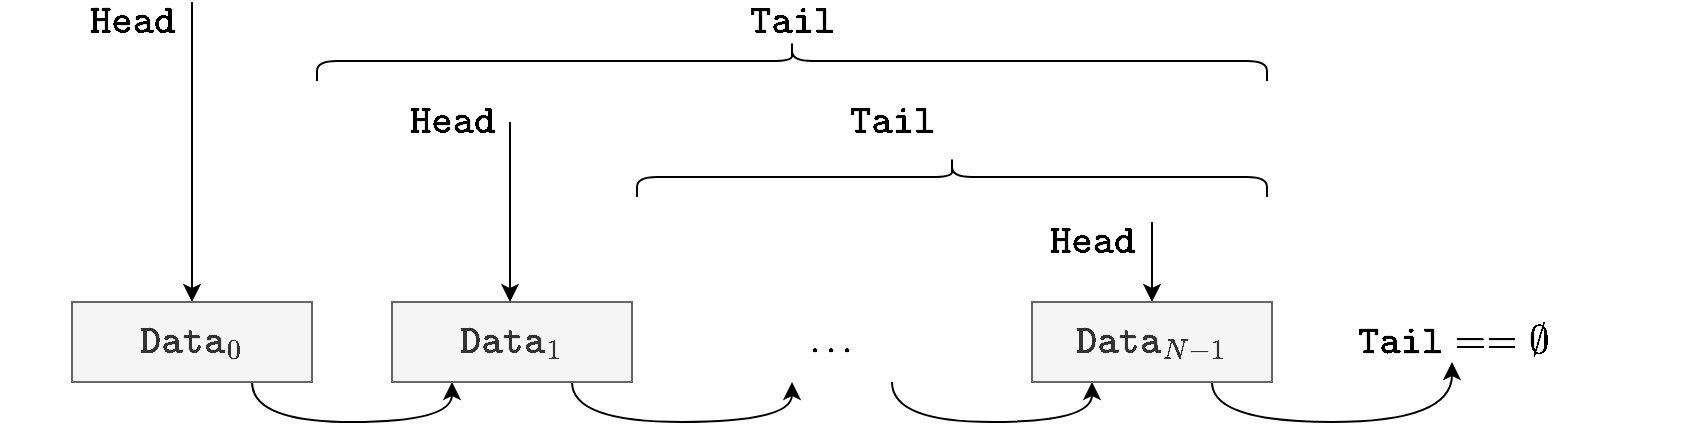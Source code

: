 <mxfile version="12.2.9" type="device" pages="1"><diagram id="jcBlVcx7UHJXccxNMD8f" name="Page-1"><mxGraphModel dx="868" dy="1567" grid="1" gridSize="10" guides="1" tooltips="1" connect="1" arrows="1" fold="1" page="1" pageScale="1" pageWidth="850" pageHeight="1100" math="1" shadow="0"><root><mxCell id="0"/><mxCell id="1" parent="0"/><mxCell id="7qoxJvFl9t-ttFttfD_L-3" style="edgeStyle=orthogonalEdgeStyle;rounded=0;orthogonalLoop=1;jettySize=auto;html=1;exitX=0.75;exitY=1;exitDx=0;exitDy=0;entryX=0.25;entryY=1;entryDx=0;entryDy=0;curved=1;" edge="1" parent="1" source="7qoxJvFl9t-ttFttfD_L-1" target="7qoxJvFl9t-ttFttfD_L-2"><mxGeometry relative="1" as="geometry"/></mxCell><mxCell id="7qoxJvFl9t-ttFttfD_L-9" style="edgeStyle=orthogonalEdgeStyle;curved=1;rounded=0;orthogonalLoop=1;jettySize=auto;html=1;exitX=0.5;exitY=0;exitDx=0;exitDy=0;startArrow=classic;startFill=1;endArrow=none;endFill=0;" edge="1" parent="1" source="7qoxJvFl9t-ttFttfD_L-1"><mxGeometry relative="1" as="geometry"><mxPoint x="180" y="-30" as="targetPoint"/></mxGeometry></mxCell><mxCell id="7qoxJvFl9t-ttFttfD_L-1" value="&lt;font style=&quot;font-size: 17px&quot;&gt;$$\texttt{Data}_{0}$$&lt;/font&gt;" style="rounded=0;whiteSpace=wrap;html=1;fillColor=#f5f5f5;strokeColor=#666666;fontColor=#333333;" vertex="1" parent="1"><mxGeometry x="120" y="120" width="120" height="40" as="geometry"/></mxCell><mxCell id="7qoxJvFl9t-ttFttfD_L-5" style="edgeStyle=orthogonalEdgeStyle;curved=1;rounded=0;orthogonalLoop=1;jettySize=auto;html=1;exitX=0.75;exitY=1;exitDx=0;exitDy=0;" edge="1" parent="1" source="7qoxJvFl9t-ttFttfD_L-2"><mxGeometry relative="1" as="geometry"><mxPoint x="480" y="160" as="targetPoint"/><Array as="points"><mxPoint x="370" y="180"/><mxPoint x="480" y="180"/></Array></mxGeometry></mxCell><mxCell id="7qoxJvFl9t-ttFttfD_L-2" value="&lt;font style=&quot;font-size: 17px&quot;&gt;$$\texttt{Data}_{1}$$&lt;/font&gt;" style="rounded=0;whiteSpace=wrap;html=1;fillColor=#f5f5f5;strokeColor=#666666;fontColor=#333333;" vertex="1" parent="1"><mxGeometry x="280" y="120" width="120" height="40" as="geometry"/></mxCell><mxCell id="7qoxJvFl9t-ttFttfD_L-8" style="edgeStyle=orthogonalEdgeStyle;curved=1;rounded=0;orthogonalLoop=1;jettySize=auto;html=1;exitX=0.75;exitY=1;exitDx=0;exitDy=0;entryX=0.25;entryY=1;entryDx=0;entryDy=0;" edge="1" parent="1" target="7qoxJvFl9t-ttFttfD_L-7"><mxGeometry relative="1" as="geometry"><mxPoint x="530" y="160" as="sourcePoint"/><Array as="points"><mxPoint x="530" y="180"/><mxPoint x="630" y="180"/></Array></mxGeometry></mxCell><mxCell id="7qoxJvFl9t-ttFttfD_L-17" style="edgeStyle=orthogonalEdgeStyle;curved=1;rounded=0;orthogonalLoop=1;jettySize=auto;html=1;exitX=0.5;exitY=0;exitDx=0;exitDy=0;startArrow=classic;startFill=1;endArrow=none;endFill=0;" edge="1" parent="1" source="7qoxJvFl9t-ttFttfD_L-7"><mxGeometry relative="1" as="geometry"><mxPoint x="660" y="80" as="targetPoint"/></mxGeometry></mxCell><mxCell id="7qoxJvFl9t-ttFttfD_L-31" style="edgeStyle=orthogonalEdgeStyle;curved=1;rounded=0;orthogonalLoop=1;jettySize=auto;html=1;exitX=0.75;exitY=1;exitDx=0;exitDy=0;startArrow=none;startFill=0;endArrow=classic;endFill=1;" edge="1" parent="1" source="7qoxJvFl9t-ttFttfD_L-7" target="7qoxJvFl9t-ttFttfD_L-30"><mxGeometry relative="1" as="geometry"/></mxCell><mxCell id="7qoxJvFl9t-ttFttfD_L-7" value="&lt;font style=&quot;font-size: 17px&quot;&gt;$$\texttt{Data}_{N-1}$$&lt;/font&gt;" style="rounded=0;whiteSpace=wrap;html=1;fillColor=#f5f5f5;strokeColor=#666666;fontColor=#333333;" vertex="1" parent="1"><mxGeometry x="600" y="120" width="120" height="40" as="geometry"/></mxCell><mxCell id="7qoxJvFl9t-ttFttfD_L-10" value="&lt;font style=&quot;font-size: 15px&quot;&gt;$$\dotsc$$&lt;/font&gt;" style="text;html=1;strokeColor=none;fillColor=none;align=center;verticalAlign=middle;whiteSpace=wrap;rounded=0;" vertex="1" parent="1"><mxGeometry x="480" y="130" width="40" height="20" as="geometry"/></mxCell><mxCell id="7qoxJvFl9t-ttFttfD_L-12" value="&lt;font style=&quot;font-size: 17px&quot;&gt;$$\texttt{Head}$$&lt;/font&gt;" style="text;html=1;strokeColor=none;fillColor=none;align=center;verticalAlign=middle;whiteSpace=wrap;rounded=0;" vertex="1" parent="1"><mxGeometry x="130" y="-30" width="40" height="20" as="geometry"/></mxCell><mxCell id="7qoxJvFl9t-ttFttfD_L-13" style="edgeStyle=orthogonalEdgeStyle;curved=1;rounded=0;orthogonalLoop=1;jettySize=auto;html=1;exitX=0.5;exitY=0;exitDx=0;exitDy=0;startArrow=classic;startFill=1;endArrow=none;endFill=0;" edge="1" parent="1"><mxGeometry relative="1" as="geometry"><mxPoint x="339" y="30" as="targetPoint"/><mxPoint x="339" y="120" as="sourcePoint"/></mxGeometry></mxCell><mxCell id="7qoxJvFl9t-ttFttfD_L-14" value="&lt;font style=&quot;font-size: 17px&quot;&gt;$$\texttt{Head}$$&lt;/font&gt;" style="text;html=1;strokeColor=none;fillColor=none;align=center;verticalAlign=middle;whiteSpace=wrap;rounded=0;" vertex="1" parent="1"><mxGeometry x="290" y="20" width="40" height="20" as="geometry"/></mxCell><mxCell id="7qoxJvFl9t-ttFttfD_L-15" value="&lt;font style=&quot;font-size: 17px&quot;&gt;$$\texttt{Head}$$&lt;/font&gt;" style="text;html=1;strokeColor=none;fillColor=none;align=center;verticalAlign=middle;whiteSpace=wrap;rounded=0;" vertex="1" parent="1"><mxGeometry x="610" y="80" width="40" height="20" as="geometry"/></mxCell><mxCell id="7qoxJvFl9t-ttFttfD_L-20" value="" style="shape=curlyBracket;whiteSpace=wrap;html=1;rounded=1;rotation=90;" vertex="1" parent="1"><mxGeometry x="470" y="-238" width="20" height="475" as="geometry"/></mxCell><mxCell id="7qoxJvFl9t-ttFttfD_L-24" value="&lt;font style=&quot;font-size: 17px&quot;&gt;$$\texttt{Tail}$$&lt;/font&gt;" style="text;html=1;strokeColor=none;fillColor=none;align=center;verticalAlign=middle;whiteSpace=wrap;rounded=0;" vertex="1" parent="1"><mxGeometry x="460" y="-30" width="40" height="20" as="geometry"/></mxCell><mxCell id="7qoxJvFl9t-ttFttfD_L-25" value="" style="shape=curlyBracket;whiteSpace=wrap;html=1;rounded=1;rotation=90;" vertex="1" parent="1"><mxGeometry x="550" y="-100" width="20" height="315" as="geometry"/></mxCell><mxCell id="7qoxJvFl9t-ttFttfD_L-26" value="&lt;font style=&quot;font-size: 17px&quot;&gt;$$\texttt{Tail}$$&lt;/font&gt;" style="text;html=1;strokeColor=none;fillColor=none;align=center;verticalAlign=middle;whiteSpace=wrap;rounded=0;" vertex="1" parent="1"><mxGeometry x="510" y="20" width="40" height="20" as="geometry"/></mxCell><mxCell id="7qoxJvFl9t-ttFttfD_L-30" value="&lt;font style=&quot;font-size: 17px&quot;&gt;$$\texttt{Tail} == \emptyset$$&lt;/font&gt;" style="text;html=1;align=center;verticalAlign=middle;resizable=0;points=[];;autosize=1;" vertex="1" parent="1"><mxGeometry x="690" y="130" width="240" height="20" as="geometry"/></mxCell></root></mxGraphModel></diagram></mxfile>
